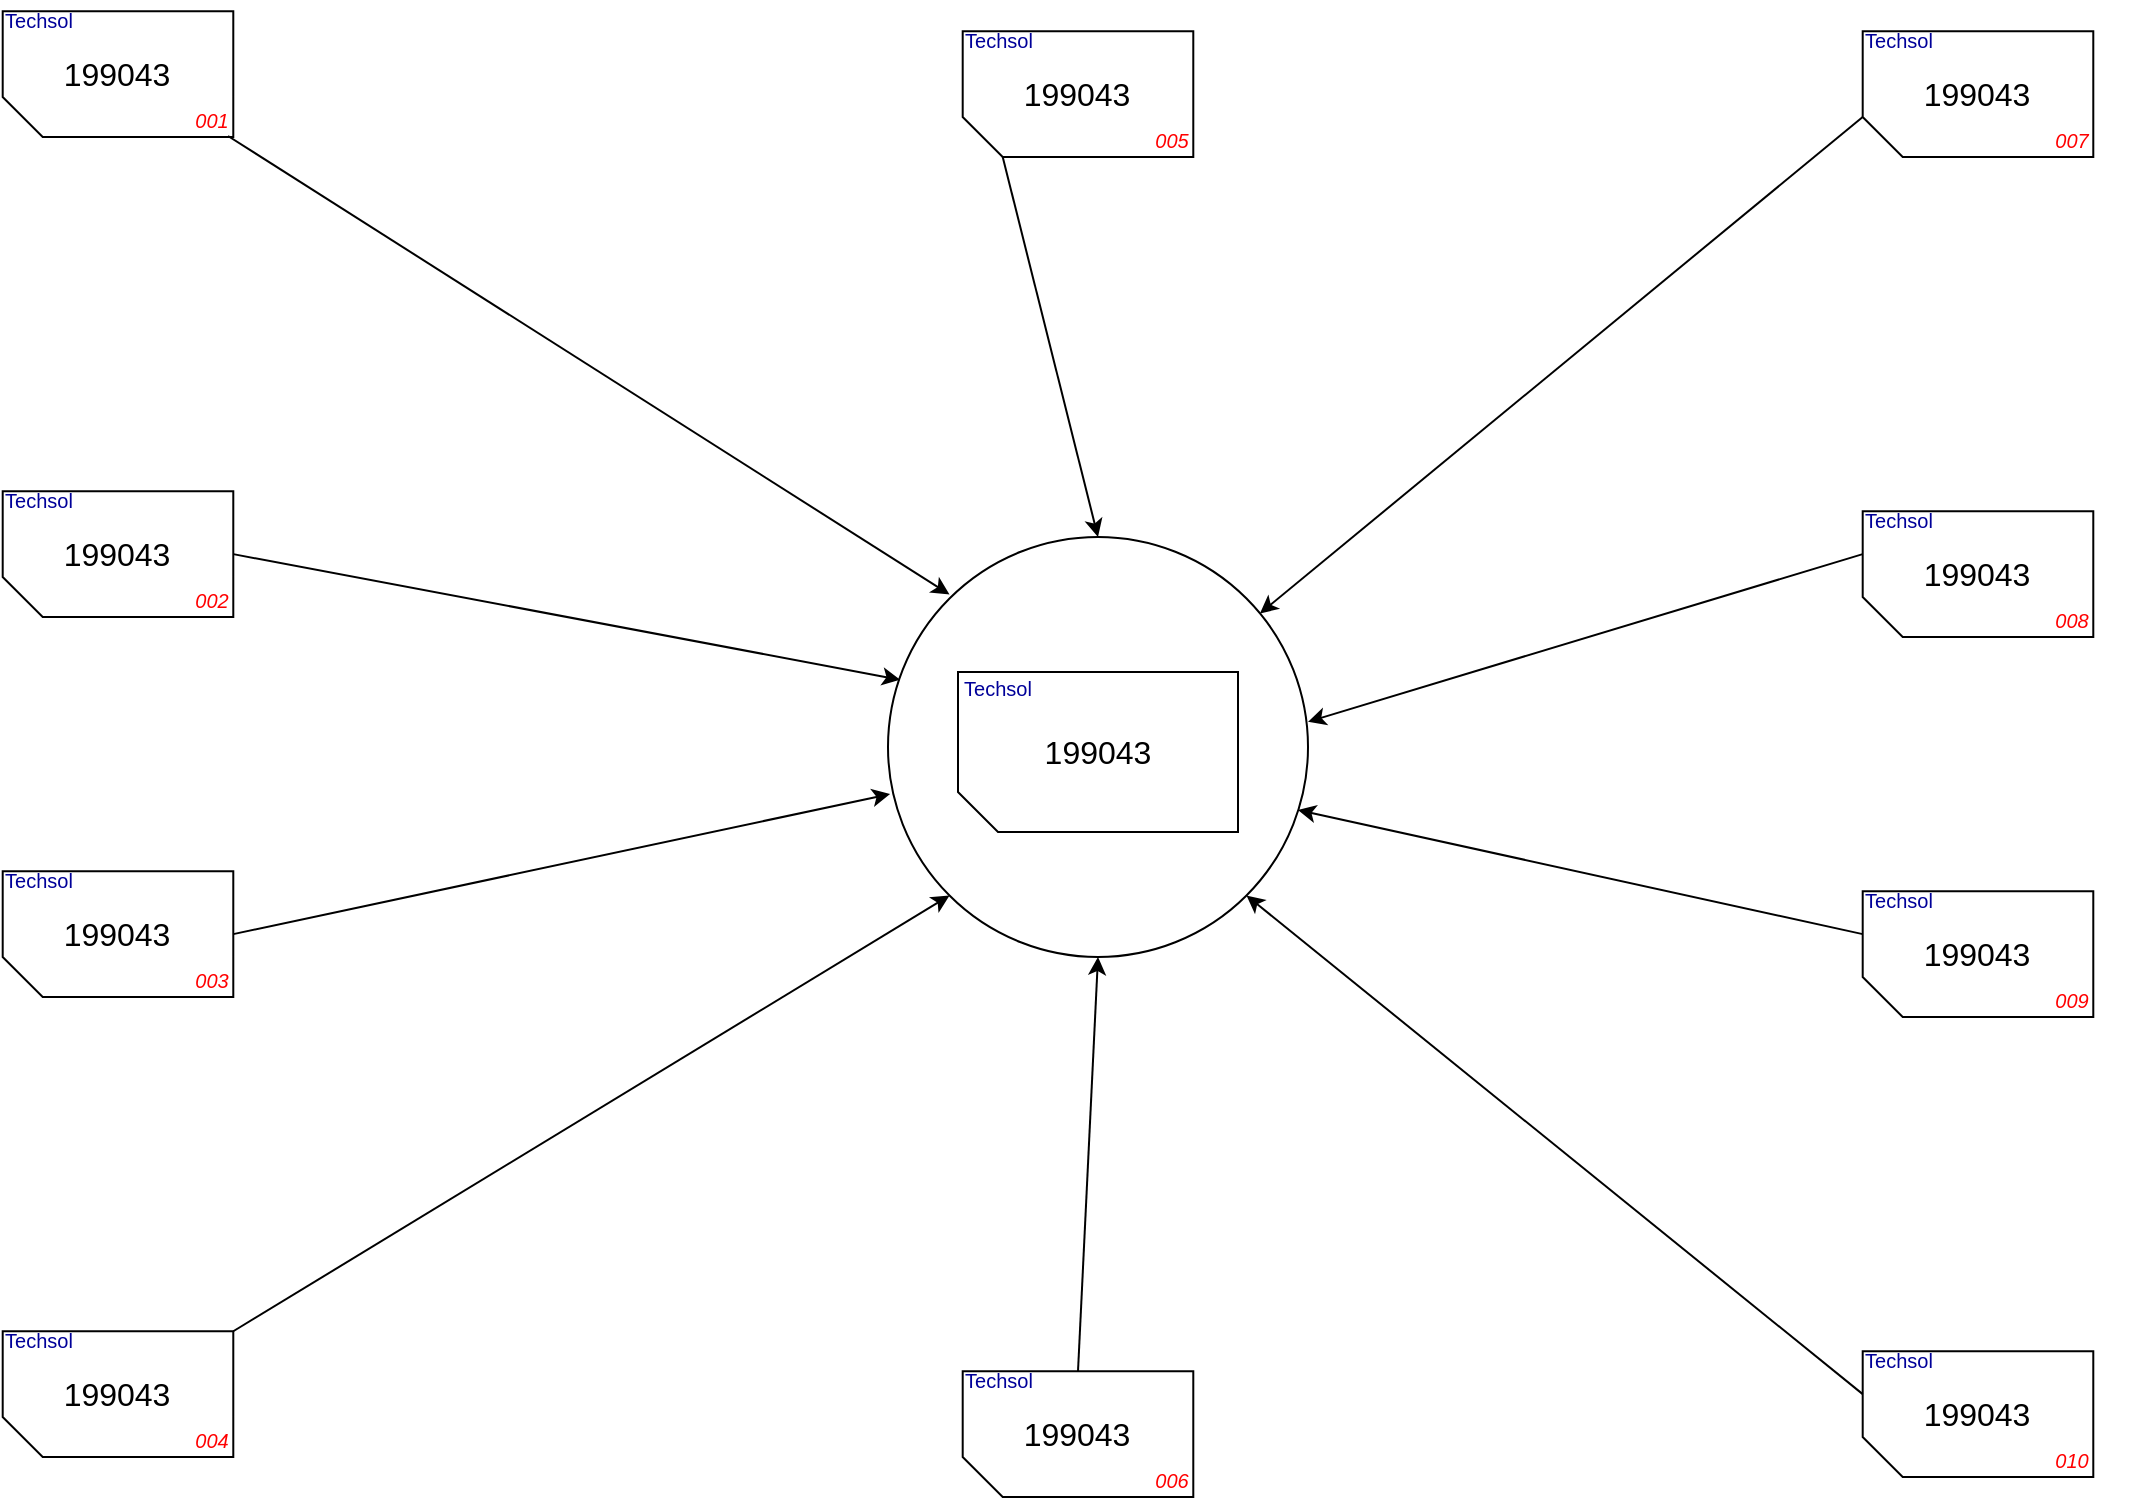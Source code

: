 <mxfile version="16.2.7" type="github">
  <diagram id="_mQn2ZhS-5XswmsV8zku" name="Page-1">
    <mxGraphModel dx="900" dy="1041" grid="1" gridSize="10" guides="1" tooltips="1" connect="1" arrows="1" fold="1" page="1" pageScale="1" pageWidth="1169" pageHeight="827" math="0" shadow="0">
      <root>
        <mxCell id="0" />
        <mxCell id="1" parent="0" />
        <mxCell id="G6ge_VEYu1JqmQReZd8N-7" value="" style="group" vertex="1" connectable="0" parent="1">
          <mxGeometry x="515" y="371" width="175" height="147.5" as="geometry" />
        </mxCell>
        <mxCell id="G6ge_VEYu1JqmQReZd8N-59" value="" style="ellipse;whiteSpace=wrap;html=1;aspect=fixed;fontSize=10;fontColor=#FF0000;" vertex="1" parent="G6ge_VEYu1JqmQReZd8N-7">
          <mxGeometry x="-35" y="-62.5" width="210" height="210" as="geometry" />
        </mxCell>
        <mxCell id="G6ge_VEYu1JqmQReZd8N-3" value="" style="shape=card;whiteSpace=wrap;html=1;rotation=-90;size=20;" vertex="1" parent="G6ge_VEYu1JqmQReZd8N-7">
          <mxGeometry x="30" y="-25" width="80" height="140" as="geometry" />
        </mxCell>
        <mxCell id="G6ge_VEYu1JqmQReZd8N-4" value="199043" style="text;html=1;strokeColor=none;fillColor=none;align=center;verticalAlign=middle;whiteSpace=wrap;rounded=0;fontSize=16;" vertex="1" parent="G6ge_VEYu1JqmQReZd8N-7">
          <mxGeometry x="40" y="30" width="60" height="30" as="geometry" />
        </mxCell>
        <mxCell id="G6ge_VEYu1JqmQReZd8N-5" value="Techsol" style="text;html=1;strokeColor=none;fillColor=none;align=center;verticalAlign=middle;whiteSpace=wrap;rounded=0;fontSize=10;fontColor=#000099;" vertex="1" parent="G6ge_VEYu1JqmQReZd8N-7">
          <mxGeometry width="40" height="25" as="geometry" />
        </mxCell>
        <mxCell id="G6ge_VEYu1JqmQReZd8N-9" value="" style="group" vertex="1" connectable="0" parent="1">
          <mxGeometry x="970" y="50" width="130" height="70" as="geometry" />
        </mxCell>
        <mxCell id="G6ge_VEYu1JqmQReZd8N-10" value="" style="shape=card;whiteSpace=wrap;html=1;rotation=-90;size=20;" vertex="1" parent="G6ge_VEYu1JqmQReZd8N-9">
          <mxGeometry x="23.571" y="-20.588" width="62.857" height="115.294" as="geometry" />
        </mxCell>
        <mxCell id="G6ge_VEYu1JqmQReZd8N-11" value="199043" style="text;html=1;strokeColor=none;fillColor=none;align=center;verticalAlign=middle;whiteSpace=wrap;rounded=0;fontSize=16;" vertex="1" parent="G6ge_VEYu1JqmQReZd8N-9">
          <mxGeometry x="31.429" y="24.706" width="47.143" height="24.706" as="geometry" />
        </mxCell>
        <mxCell id="G6ge_VEYu1JqmQReZd8N-12" value="Techsol" style="text;html=1;strokeColor=none;fillColor=none;align=center;verticalAlign=middle;whiteSpace=wrap;rounded=0;fontSize=10;fontColor=#000099;" vertex="1" parent="G6ge_VEYu1JqmQReZd8N-9">
          <mxGeometry width="31.429" height="20.588" as="geometry" />
        </mxCell>
        <mxCell id="G6ge_VEYu1JqmQReZd8N-13" value="007" style="text;html=1;strokeColor=none;fillColor=none;align=center;verticalAlign=middle;whiteSpace=wrap;rounded=0;fontSize=10;fontColor=#FF0000;fontStyle=2" vertex="1" parent="G6ge_VEYu1JqmQReZd8N-9">
          <mxGeometry x="87" y="50" width="30" height="20" as="geometry" />
        </mxCell>
        <mxCell id="G6ge_VEYu1JqmQReZd8N-14" value="" style="group" vertex="1" connectable="0" parent="1">
          <mxGeometry x="970" y="290" width="130" height="70" as="geometry" />
        </mxCell>
        <mxCell id="G6ge_VEYu1JqmQReZd8N-15" value="" style="shape=card;whiteSpace=wrap;html=1;rotation=-90;size=20;" vertex="1" parent="G6ge_VEYu1JqmQReZd8N-14">
          <mxGeometry x="23.571" y="-20.588" width="62.857" height="115.294" as="geometry" />
        </mxCell>
        <mxCell id="G6ge_VEYu1JqmQReZd8N-16" value="199043" style="text;html=1;strokeColor=none;fillColor=none;align=center;verticalAlign=middle;whiteSpace=wrap;rounded=0;fontSize=16;" vertex="1" parent="G6ge_VEYu1JqmQReZd8N-14">
          <mxGeometry x="31.429" y="24.706" width="47.143" height="24.706" as="geometry" />
        </mxCell>
        <mxCell id="G6ge_VEYu1JqmQReZd8N-17" value="Techsol" style="text;html=1;strokeColor=none;fillColor=none;align=center;verticalAlign=middle;whiteSpace=wrap;rounded=0;fontSize=10;fontColor=#000099;" vertex="1" parent="G6ge_VEYu1JqmQReZd8N-14">
          <mxGeometry width="31.429" height="20.588" as="geometry" />
        </mxCell>
        <mxCell id="G6ge_VEYu1JqmQReZd8N-18" value="008" style="text;html=1;strokeColor=none;fillColor=none;align=center;verticalAlign=middle;whiteSpace=wrap;rounded=0;fontSize=10;fontColor=#FF0000;fontStyle=2" vertex="1" parent="G6ge_VEYu1JqmQReZd8N-14">
          <mxGeometry x="87" y="50" width="30" height="20" as="geometry" />
        </mxCell>
        <mxCell id="G6ge_VEYu1JqmQReZd8N-19" value="" style="group" vertex="1" connectable="0" parent="1">
          <mxGeometry x="970" y="480" width="130" height="70" as="geometry" />
        </mxCell>
        <mxCell id="G6ge_VEYu1JqmQReZd8N-20" value="" style="shape=card;whiteSpace=wrap;html=1;rotation=-90;size=20;" vertex="1" parent="G6ge_VEYu1JqmQReZd8N-19">
          <mxGeometry x="23.571" y="-20.588" width="62.857" height="115.294" as="geometry" />
        </mxCell>
        <mxCell id="G6ge_VEYu1JqmQReZd8N-21" value="199043" style="text;html=1;strokeColor=none;fillColor=none;align=center;verticalAlign=middle;whiteSpace=wrap;rounded=0;fontSize=16;" vertex="1" parent="G6ge_VEYu1JqmQReZd8N-19">
          <mxGeometry x="31.429" y="24.706" width="47.143" height="24.706" as="geometry" />
        </mxCell>
        <mxCell id="G6ge_VEYu1JqmQReZd8N-22" value="Techsol" style="text;html=1;strokeColor=none;fillColor=none;align=center;verticalAlign=middle;whiteSpace=wrap;rounded=0;fontSize=10;fontColor=#000099;" vertex="1" parent="G6ge_VEYu1JqmQReZd8N-19">
          <mxGeometry width="31.429" height="20.588" as="geometry" />
        </mxCell>
        <mxCell id="G6ge_VEYu1JqmQReZd8N-23" value="009" style="text;html=1;strokeColor=none;fillColor=none;align=center;verticalAlign=middle;whiteSpace=wrap;rounded=0;fontSize=10;fontColor=#FF0000;fontStyle=2" vertex="1" parent="G6ge_VEYu1JqmQReZd8N-19">
          <mxGeometry x="87" y="50" width="30" height="20" as="geometry" />
        </mxCell>
        <mxCell id="G6ge_VEYu1JqmQReZd8N-24" value="" style="group" vertex="1" connectable="0" parent="1">
          <mxGeometry x="970" y="710" width="130" height="70" as="geometry" />
        </mxCell>
        <mxCell id="G6ge_VEYu1JqmQReZd8N-25" value="" style="shape=card;whiteSpace=wrap;html=1;rotation=-90;size=20;" vertex="1" parent="G6ge_VEYu1JqmQReZd8N-24">
          <mxGeometry x="23.571" y="-20.588" width="62.857" height="115.294" as="geometry" />
        </mxCell>
        <mxCell id="G6ge_VEYu1JqmQReZd8N-26" value="199043" style="text;html=1;strokeColor=none;fillColor=none;align=center;verticalAlign=middle;whiteSpace=wrap;rounded=0;fontSize=16;" vertex="1" parent="G6ge_VEYu1JqmQReZd8N-24">
          <mxGeometry x="31.429" y="24.706" width="47.143" height="24.706" as="geometry" />
        </mxCell>
        <mxCell id="G6ge_VEYu1JqmQReZd8N-27" value="Techsol" style="text;html=1;strokeColor=none;fillColor=none;align=center;verticalAlign=middle;whiteSpace=wrap;rounded=0;fontSize=10;fontColor=#000099;" vertex="1" parent="G6ge_VEYu1JqmQReZd8N-24">
          <mxGeometry width="31.429" height="20.588" as="geometry" />
        </mxCell>
        <mxCell id="G6ge_VEYu1JqmQReZd8N-28" value="010" style="text;html=1;strokeColor=none;fillColor=none;align=center;verticalAlign=middle;whiteSpace=wrap;rounded=0;fontSize=10;fontColor=#FF0000;fontStyle=2" vertex="1" parent="G6ge_VEYu1JqmQReZd8N-24">
          <mxGeometry x="87" y="50" width="30" height="20" as="geometry" />
        </mxCell>
        <mxCell id="G6ge_VEYu1JqmQReZd8N-29" value="" style="group" vertex="1" connectable="0" parent="1">
          <mxGeometry x="40" y="40" width="130" height="70" as="geometry" />
        </mxCell>
        <mxCell id="G6ge_VEYu1JqmQReZd8N-30" value="" style="shape=card;whiteSpace=wrap;html=1;rotation=-90;size=20;" vertex="1" parent="G6ge_VEYu1JqmQReZd8N-29">
          <mxGeometry x="23.571" y="-20.588" width="62.857" height="115.294" as="geometry" />
        </mxCell>
        <mxCell id="G6ge_VEYu1JqmQReZd8N-31" value="199043" style="text;html=1;strokeColor=none;fillColor=none;align=center;verticalAlign=middle;whiteSpace=wrap;rounded=0;fontSize=16;" vertex="1" parent="G6ge_VEYu1JqmQReZd8N-29">
          <mxGeometry x="31.429" y="24.706" width="47.143" height="24.706" as="geometry" />
        </mxCell>
        <mxCell id="G6ge_VEYu1JqmQReZd8N-32" value="Techsol" style="text;html=1;strokeColor=none;fillColor=none;align=center;verticalAlign=middle;whiteSpace=wrap;rounded=0;fontSize=10;fontColor=#000099;" vertex="1" parent="G6ge_VEYu1JqmQReZd8N-29">
          <mxGeometry width="31.429" height="20.588" as="geometry" />
        </mxCell>
        <mxCell id="G6ge_VEYu1JqmQReZd8N-33" value="001" style="text;html=1;strokeColor=none;fillColor=none;align=center;verticalAlign=middle;whiteSpace=wrap;rounded=0;fontSize=10;fontColor=#FF0000;fontStyle=2" vertex="1" parent="G6ge_VEYu1JqmQReZd8N-29">
          <mxGeometry x="87" y="50" width="30" height="20" as="geometry" />
        </mxCell>
        <mxCell id="G6ge_VEYu1JqmQReZd8N-34" value="" style="group" vertex="1" connectable="0" parent="1">
          <mxGeometry x="40" y="280" width="130" height="70" as="geometry" />
        </mxCell>
        <mxCell id="G6ge_VEYu1JqmQReZd8N-35" value="" style="shape=card;whiteSpace=wrap;html=1;rotation=-90;size=20;" vertex="1" parent="G6ge_VEYu1JqmQReZd8N-34">
          <mxGeometry x="23.571" y="-20.588" width="62.857" height="115.294" as="geometry" />
        </mxCell>
        <mxCell id="G6ge_VEYu1JqmQReZd8N-36" value="199043" style="text;html=1;strokeColor=none;fillColor=none;align=center;verticalAlign=middle;whiteSpace=wrap;rounded=0;fontSize=16;" vertex="1" parent="G6ge_VEYu1JqmQReZd8N-34">
          <mxGeometry x="31.429" y="24.706" width="47.143" height="24.706" as="geometry" />
        </mxCell>
        <mxCell id="G6ge_VEYu1JqmQReZd8N-37" value="Techsol" style="text;html=1;strokeColor=none;fillColor=none;align=center;verticalAlign=middle;whiteSpace=wrap;rounded=0;fontSize=10;fontColor=#000099;" vertex="1" parent="G6ge_VEYu1JqmQReZd8N-34">
          <mxGeometry width="31.429" height="20.588" as="geometry" />
        </mxCell>
        <mxCell id="G6ge_VEYu1JqmQReZd8N-38" value="002" style="text;html=1;strokeColor=none;fillColor=none;align=center;verticalAlign=middle;whiteSpace=wrap;rounded=0;fontSize=10;fontColor=#FF0000;fontStyle=2" vertex="1" parent="G6ge_VEYu1JqmQReZd8N-34">
          <mxGeometry x="87" y="50" width="30" height="20" as="geometry" />
        </mxCell>
        <mxCell id="G6ge_VEYu1JqmQReZd8N-39" value="" style="group" vertex="1" connectable="0" parent="1">
          <mxGeometry x="40" y="470" width="130" height="70" as="geometry" />
        </mxCell>
        <mxCell id="G6ge_VEYu1JqmQReZd8N-40" value="" style="shape=card;whiteSpace=wrap;html=1;rotation=-90;size=20;" vertex="1" parent="G6ge_VEYu1JqmQReZd8N-39">
          <mxGeometry x="23.571" y="-20.588" width="62.857" height="115.294" as="geometry" />
        </mxCell>
        <mxCell id="G6ge_VEYu1JqmQReZd8N-41" value="199043" style="text;html=1;strokeColor=none;fillColor=none;align=center;verticalAlign=middle;whiteSpace=wrap;rounded=0;fontSize=16;" vertex="1" parent="G6ge_VEYu1JqmQReZd8N-39">
          <mxGeometry x="31.429" y="24.706" width="47.143" height="24.706" as="geometry" />
        </mxCell>
        <mxCell id="G6ge_VEYu1JqmQReZd8N-42" value="Techsol" style="text;html=1;strokeColor=none;fillColor=none;align=center;verticalAlign=middle;whiteSpace=wrap;rounded=0;fontSize=10;fontColor=#000099;" vertex="1" parent="G6ge_VEYu1JqmQReZd8N-39">
          <mxGeometry width="31.429" height="20.588" as="geometry" />
        </mxCell>
        <mxCell id="G6ge_VEYu1JqmQReZd8N-43" value="003" style="text;html=1;strokeColor=none;fillColor=none;align=center;verticalAlign=middle;whiteSpace=wrap;rounded=0;fontSize=10;fontColor=#FF0000;fontStyle=2" vertex="1" parent="G6ge_VEYu1JqmQReZd8N-39">
          <mxGeometry x="87" y="50" width="30" height="20" as="geometry" />
        </mxCell>
        <mxCell id="G6ge_VEYu1JqmQReZd8N-44" value="" style="group" vertex="1" connectable="0" parent="1">
          <mxGeometry x="40" y="700" width="130" height="70" as="geometry" />
        </mxCell>
        <mxCell id="G6ge_VEYu1JqmQReZd8N-45" value="" style="shape=card;whiteSpace=wrap;html=1;rotation=-90;size=20;" vertex="1" parent="G6ge_VEYu1JqmQReZd8N-44">
          <mxGeometry x="23.571" y="-20.588" width="62.857" height="115.294" as="geometry" />
        </mxCell>
        <mxCell id="G6ge_VEYu1JqmQReZd8N-46" value="199043" style="text;html=1;strokeColor=none;fillColor=none;align=center;verticalAlign=middle;whiteSpace=wrap;rounded=0;fontSize=16;" vertex="1" parent="G6ge_VEYu1JqmQReZd8N-44">
          <mxGeometry x="31.429" y="24.706" width="47.143" height="24.706" as="geometry" />
        </mxCell>
        <mxCell id="G6ge_VEYu1JqmQReZd8N-47" value="Techsol" style="text;html=1;strokeColor=none;fillColor=none;align=center;verticalAlign=middle;whiteSpace=wrap;rounded=0;fontSize=10;fontColor=#000099;" vertex="1" parent="G6ge_VEYu1JqmQReZd8N-44">
          <mxGeometry width="31.429" height="20.588" as="geometry" />
        </mxCell>
        <mxCell id="G6ge_VEYu1JqmQReZd8N-48" value="004" style="text;html=1;strokeColor=none;fillColor=none;align=center;verticalAlign=middle;whiteSpace=wrap;rounded=0;fontSize=10;fontColor=#FF0000;fontStyle=2" vertex="1" parent="G6ge_VEYu1JqmQReZd8N-44">
          <mxGeometry x="87" y="50" width="30" height="20" as="geometry" />
        </mxCell>
        <mxCell id="G6ge_VEYu1JqmQReZd8N-49" value="" style="group" vertex="1" connectable="0" parent="1">
          <mxGeometry x="520" y="50" width="130" height="70" as="geometry" />
        </mxCell>
        <mxCell id="G6ge_VEYu1JqmQReZd8N-50" value="" style="shape=card;whiteSpace=wrap;html=1;rotation=-90;size=20;" vertex="1" parent="G6ge_VEYu1JqmQReZd8N-49">
          <mxGeometry x="23.571" y="-20.588" width="62.857" height="115.294" as="geometry" />
        </mxCell>
        <mxCell id="G6ge_VEYu1JqmQReZd8N-51" value="199043" style="text;html=1;strokeColor=none;fillColor=none;align=center;verticalAlign=middle;whiteSpace=wrap;rounded=0;fontSize=16;" vertex="1" parent="G6ge_VEYu1JqmQReZd8N-49">
          <mxGeometry x="31.429" y="24.706" width="47.143" height="24.706" as="geometry" />
        </mxCell>
        <mxCell id="G6ge_VEYu1JqmQReZd8N-52" value="Techsol" style="text;html=1;strokeColor=none;fillColor=none;align=center;verticalAlign=middle;whiteSpace=wrap;rounded=0;fontSize=10;fontColor=#000099;" vertex="1" parent="G6ge_VEYu1JqmQReZd8N-49">
          <mxGeometry width="31.429" height="20.588" as="geometry" />
        </mxCell>
        <mxCell id="G6ge_VEYu1JqmQReZd8N-53" value="005" style="text;html=1;strokeColor=none;fillColor=none;align=center;verticalAlign=middle;whiteSpace=wrap;rounded=0;fontSize=10;fontColor=#FF0000;fontStyle=2" vertex="1" parent="G6ge_VEYu1JqmQReZd8N-49">
          <mxGeometry x="87" y="50" width="30" height="20" as="geometry" />
        </mxCell>
        <mxCell id="G6ge_VEYu1JqmQReZd8N-54" value="" style="group" vertex="1" connectable="0" parent="1">
          <mxGeometry x="520" y="720" width="130" height="70" as="geometry" />
        </mxCell>
        <mxCell id="G6ge_VEYu1JqmQReZd8N-55" value="" style="shape=card;whiteSpace=wrap;html=1;rotation=-90;size=20;" vertex="1" parent="G6ge_VEYu1JqmQReZd8N-54">
          <mxGeometry x="23.571" y="-20.588" width="62.857" height="115.294" as="geometry" />
        </mxCell>
        <mxCell id="G6ge_VEYu1JqmQReZd8N-56" value="199043" style="text;html=1;strokeColor=none;fillColor=none;align=center;verticalAlign=middle;whiteSpace=wrap;rounded=0;fontSize=16;" vertex="1" parent="G6ge_VEYu1JqmQReZd8N-54">
          <mxGeometry x="31.429" y="24.706" width="47.143" height="24.706" as="geometry" />
        </mxCell>
        <mxCell id="G6ge_VEYu1JqmQReZd8N-57" value="Techsol" style="text;html=1;strokeColor=none;fillColor=none;align=center;verticalAlign=middle;whiteSpace=wrap;rounded=0;fontSize=10;fontColor=#000099;" vertex="1" parent="G6ge_VEYu1JqmQReZd8N-54">
          <mxGeometry width="31.429" height="20.588" as="geometry" />
        </mxCell>
        <mxCell id="G6ge_VEYu1JqmQReZd8N-58" value="006" style="text;html=1;strokeColor=none;fillColor=none;align=center;verticalAlign=middle;whiteSpace=wrap;rounded=0;fontSize=10;fontColor=#FF0000;fontStyle=2" vertex="1" parent="G6ge_VEYu1JqmQReZd8N-54">
          <mxGeometry x="87" y="50" width="30" height="20" as="geometry" />
        </mxCell>
        <mxCell id="G6ge_VEYu1JqmQReZd8N-64" value="" style="endArrow=classic;html=1;rounded=0;fontSize=10;fontColor=#FF0000;exitX=0;exitY=0;exitDx=20;exitDy=0;exitPerimeter=0;" edge="1" parent="1" source="G6ge_VEYu1JqmQReZd8N-10" target="G6ge_VEYu1JqmQReZd8N-59">
          <mxGeometry width="50" height="50" relative="1" as="geometry">
            <mxPoint x="610" y="400" as="sourcePoint" />
            <mxPoint x="660" y="350" as="targetPoint" />
          </mxGeometry>
        </mxCell>
        <mxCell id="G6ge_VEYu1JqmQReZd8N-65" value="" style="endArrow=classic;html=1;rounded=0;fontSize=10;fontColor=#FF0000;exitX=0;exitY=0;exitDx=41.429;exitDy=0;entryX=1;entryY=0.44;entryDx=0;entryDy=0;entryPerimeter=0;exitPerimeter=0;" edge="1" parent="1" source="G6ge_VEYu1JqmQReZd8N-15" target="G6ge_VEYu1JqmQReZd8N-59">
          <mxGeometry width="50" height="50" relative="1" as="geometry">
            <mxPoint x="977.353" y="108.487" as="sourcePoint" />
            <mxPoint x="676.01" y="356.699" as="targetPoint" />
          </mxGeometry>
        </mxCell>
        <mxCell id="G6ge_VEYu1JqmQReZd8N-66" value="" style="endArrow=classic;html=1;rounded=0;fontSize=10;fontColor=#FF0000;exitX=0;exitY=0;exitDx=41.429;exitDy=0;entryX=0.976;entryY=0.65;entryDx=0;entryDy=0;entryPerimeter=0;exitPerimeter=0;" edge="1" parent="1" source="G6ge_VEYu1JqmQReZd8N-20" target="G6ge_VEYu1JqmQReZd8N-59">
          <mxGeometry width="50" height="50" relative="1" as="geometry">
            <mxPoint x="980" y="315.441" as="sourcePoint" />
            <mxPoint x="700" y="410.9" as="targetPoint" />
          </mxGeometry>
        </mxCell>
        <mxCell id="G6ge_VEYu1JqmQReZd8N-68" value="" style="endArrow=classic;html=1;rounded=0;fontSize=10;fontColor=#FF0000;exitX=0;exitY=0;exitDx=41.429;exitDy=0;entryX=1;entryY=1;entryDx=0;entryDy=0;exitPerimeter=0;" edge="1" parent="1" source="G6ge_VEYu1JqmQReZd8N-25" target="G6ge_VEYu1JqmQReZd8N-59">
          <mxGeometry width="50" height="50" relative="1" as="geometry">
            <mxPoint x="980" y="495.147" as="sourcePoint" />
            <mxPoint x="694.96" y="455" as="targetPoint" />
          </mxGeometry>
        </mxCell>
        <mxCell id="G6ge_VEYu1JqmQReZd8N-69" value="" style="endArrow=classic;html=1;rounded=0;fontSize=10;fontColor=#FF0000;exitX=1;exitY=0.5;exitDx=0;exitDy=0;entryX=0.5;entryY=1;entryDx=0;entryDy=0;exitPerimeter=0;" edge="1" parent="1" source="G6ge_VEYu1JqmQReZd8N-55" target="G6ge_VEYu1JqmQReZd8N-59">
          <mxGeometry width="50" height="50" relative="1" as="geometry">
            <mxPoint x="980" y="725.147" as="sourcePoint" />
            <mxPoint x="669.246" y="497.746" as="targetPoint" />
          </mxGeometry>
        </mxCell>
        <mxCell id="G6ge_VEYu1JqmQReZd8N-70" value="" style="endArrow=classic;html=1;rounded=0;fontSize=10;fontColor=#FF0000;exitX=1;exitY=1;exitDx=0;exitDy=0;entryX=0;entryY=1;entryDx=0;entryDy=0;exitPerimeter=0;" edge="1" parent="1" source="G6ge_VEYu1JqmQReZd8N-45" target="G6ge_VEYu1JqmQReZd8N-59">
          <mxGeometry width="50" height="50" relative="1" as="geometry">
            <mxPoint x="585.0" y="735.63" as="sourcePoint" />
            <mxPoint x="595" y="528.5" as="targetPoint" />
          </mxGeometry>
        </mxCell>
        <mxCell id="G6ge_VEYu1JqmQReZd8N-71" value="" style="endArrow=classic;html=1;rounded=0;fontSize=10;fontColor=#FF0000;exitX=0.5;exitY=1;exitDx=0;exitDy=0;entryX=0.005;entryY=0.612;entryDx=0;entryDy=0;exitPerimeter=0;entryPerimeter=0;" edge="1" parent="1" source="G6ge_VEYu1JqmQReZd8N-40" target="G6ge_VEYu1JqmQReZd8N-59">
          <mxGeometry width="50" height="50" relative="1" as="geometry">
            <mxPoint x="162.647" y="715.63" as="sourcePoint" />
            <mxPoint x="520.754" y="497.746" as="targetPoint" />
          </mxGeometry>
        </mxCell>
        <mxCell id="G6ge_VEYu1JqmQReZd8N-72" value="" style="endArrow=classic;html=1;rounded=0;fontSize=10;fontColor=#FF0000;exitX=0.5;exitY=1;exitDx=0;exitDy=0;entryX=0.029;entryY=0.34;entryDx=0;entryDy=0;exitPerimeter=0;entryPerimeter=0;" edge="1" parent="1" source="G6ge_VEYu1JqmQReZd8N-35" target="G6ge_VEYu1JqmQReZd8N-59">
          <mxGeometry width="50" height="50" relative="1" as="geometry">
            <mxPoint x="162.647" y="517.059" as="sourcePoint" />
            <mxPoint x="491.05" y="447.02" as="targetPoint" />
          </mxGeometry>
        </mxCell>
        <mxCell id="G6ge_VEYu1JqmQReZd8N-73" value="" style="endArrow=classic;html=1;rounded=0;fontSize=10;fontColor=#FF0000;entryX=0;entryY=0;entryDx=0;entryDy=0;" edge="1" parent="1">
          <mxGeometry width="50" height="50" relative="1" as="geometry">
            <mxPoint x="150" y="108" as="sourcePoint" />
            <mxPoint x="510.754" y="337.254" as="targetPoint" />
          </mxGeometry>
        </mxCell>
        <mxCell id="G6ge_VEYu1JqmQReZd8N-74" value="" style="endArrow=classic;html=1;rounded=0;fontSize=10;fontColor=#FF0000;exitX=0;exitY=0;exitDx=0;exitDy=20;entryX=0.5;entryY=0;entryDx=0;entryDy=0;exitPerimeter=0;" edge="1" parent="1" source="G6ge_VEYu1JqmQReZd8N-50" target="G6ge_VEYu1JqmQReZd8N-59">
          <mxGeometry width="50" height="50" relative="1" as="geometry">
            <mxPoint x="159.5" y="120" as="sourcePoint" />
            <mxPoint x="520.754" y="349.254" as="targetPoint" />
          </mxGeometry>
        </mxCell>
      </root>
    </mxGraphModel>
  </diagram>
</mxfile>
